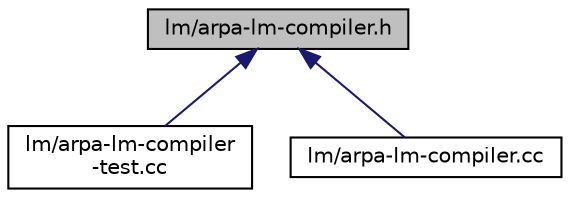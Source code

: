 digraph "lm/arpa-lm-compiler.h"
{
  edge [fontname="Helvetica",fontsize="10",labelfontname="Helvetica",labelfontsize="10"];
  node [fontname="Helvetica",fontsize="10",shape=record];
  Node29 [label="lm/arpa-lm-compiler.h",height=0.2,width=0.4,color="black", fillcolor="grey75", style="filled", fontcolor="black"];
  Node29 -> Node30 [dir="back",color="midnightblue",fontsize="10",style="solid",fontname="Helvetica"];
  Node30 [label="lm/arpa-lm-compiler\l-test.cc",height=0.2,width=0.4,color="black", fillcolor="white", style="filled",URL="$arpa-lm-compiler-test_8cc.html"];
  Node29 -> Node31 [dir="back",color="midnightblue",fontsize="10",style="solid",fontname="Helvetica"];
  Node31 [label="lm/arpa-lm-compiler.cc",height=0.2,width=0.4,color="black", fillcolor="white", style="filled",URL="$arpa-lm-compiler_8cc.html"];
}
